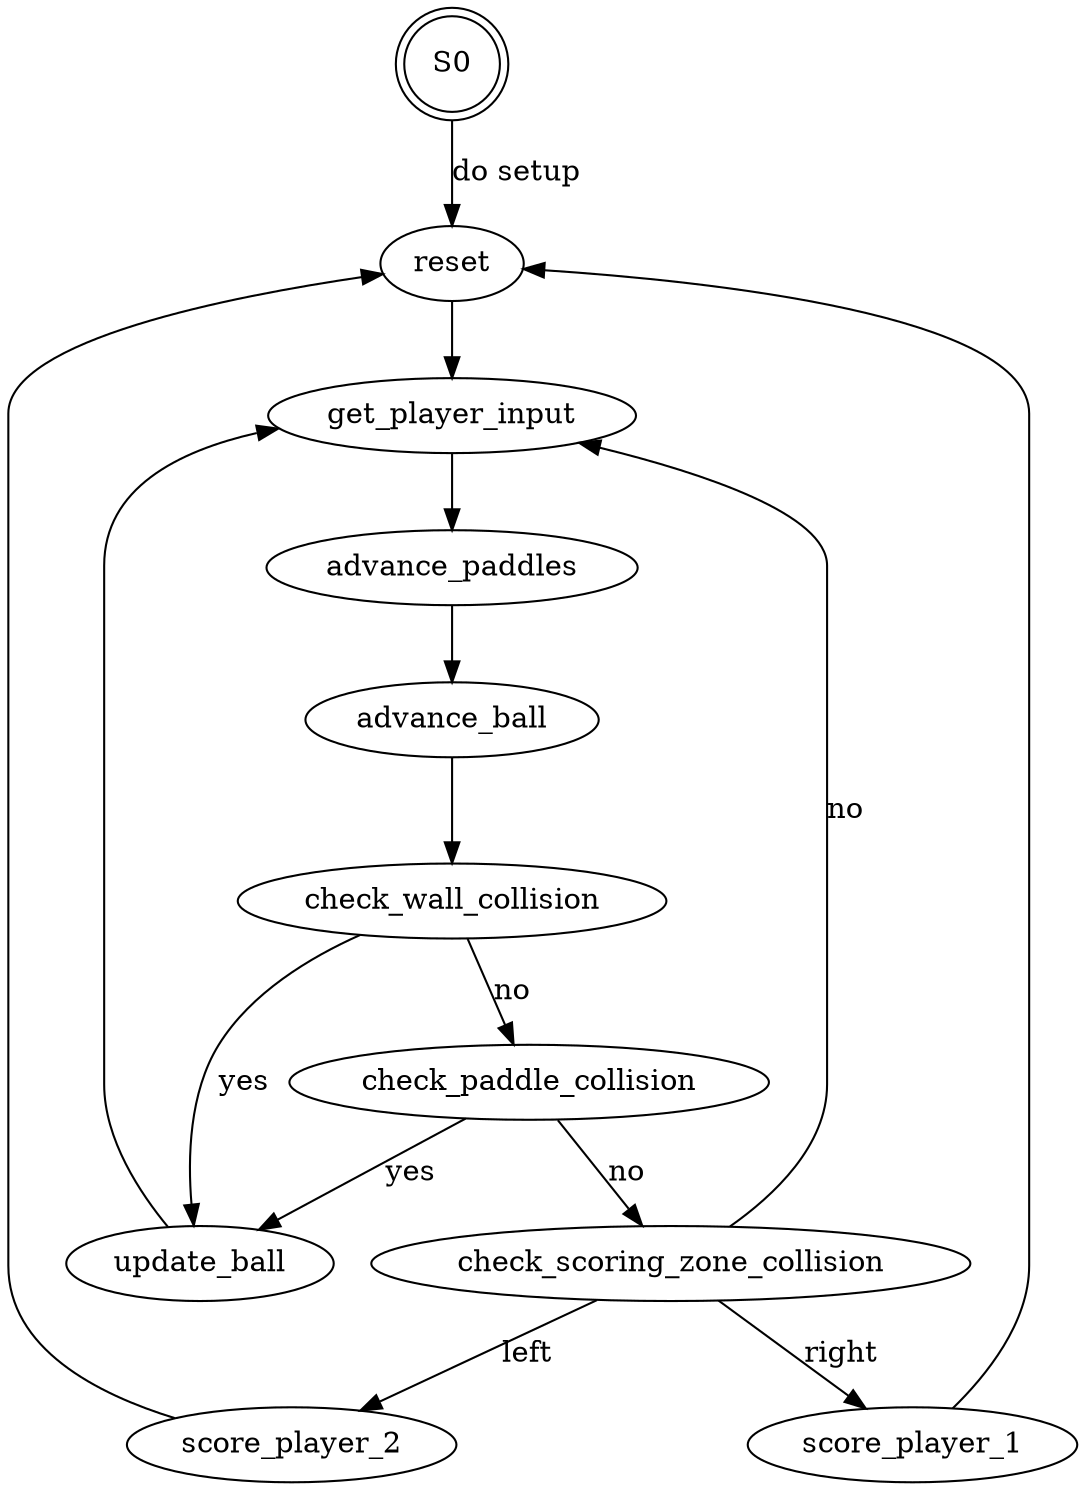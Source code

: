 digraph fsm {
//	rankdir=LR;

	node [shape = doublecircle];
	S0;
	node [shape = ellipse];
	S0 -> reset [label="do setup"]
	
	
	reset->get_player_input
	get_player_input->advance_paddles
	advance_paddles->advance_ball
	advance_ball->check_wall_collision
	
	check_wall_collision->update_ball [label="yes"]
	check_wall_collision->check_paddle_collision [label="no"]
	check_paddle_collision->check_scoring_zone_collision [label="no"]
	check_paddle_collision->update_ball [label="yes"]
	
	check_scoring_zone_collision->get_player_input [label="no"]
	check_scoring_zone_collision->score_player_2 [label="left"]
	check_scoring_zone_collision->score_player_1 [label="right"]
	
	
	update_ball->get_player_input
	score_player_2->reset
	score_player_1->reset
	
	edge [color = "#888888" fontcolor="#888888"]
	
}
